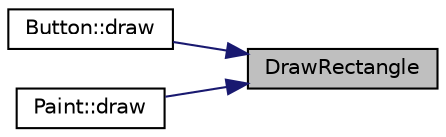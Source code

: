 digraph "DrawRectangle"
{
 // LATEX_PDF_SIZE
  edge [fontname="Helvetica",fontsize="10",labelfontname="Helvetica",labelfontsize="10"];
  node [fontname="Helvetica",fontsize="10",shape=record];
  rankdir="RL";
  Node1 [label="DrawRectangle",height=0.2,width=0.4,color="black", fillcolor="grey75", style="filled", fontcolor="black",tooltip=" "];
  Node1 -> Node2 [dir="back",color="midnightblue",fontsize="10",style="solid",fontname="Helvetica"];
  Node2 [label="Button::draw",height=0.2,width=0.4,color="black", fillcolor="white", style="filled",URL="$class_button.html#a0380207dc9e4edcd0272207a39c7cdeb",tooltip=" "];
  Node1 -> Node3 [dir="back",color="midnightblue",fontsize="10",style="solid",fontname="Helvetica"];
  Node3 [label="Paint::draw",height=0.2,width=0.4,color="black", fillcolor="white", style="filled",URL="$class_paint.html#af283c0a04bc7bc78e4bac55ea3d296f0",tooltip=" "];
}
